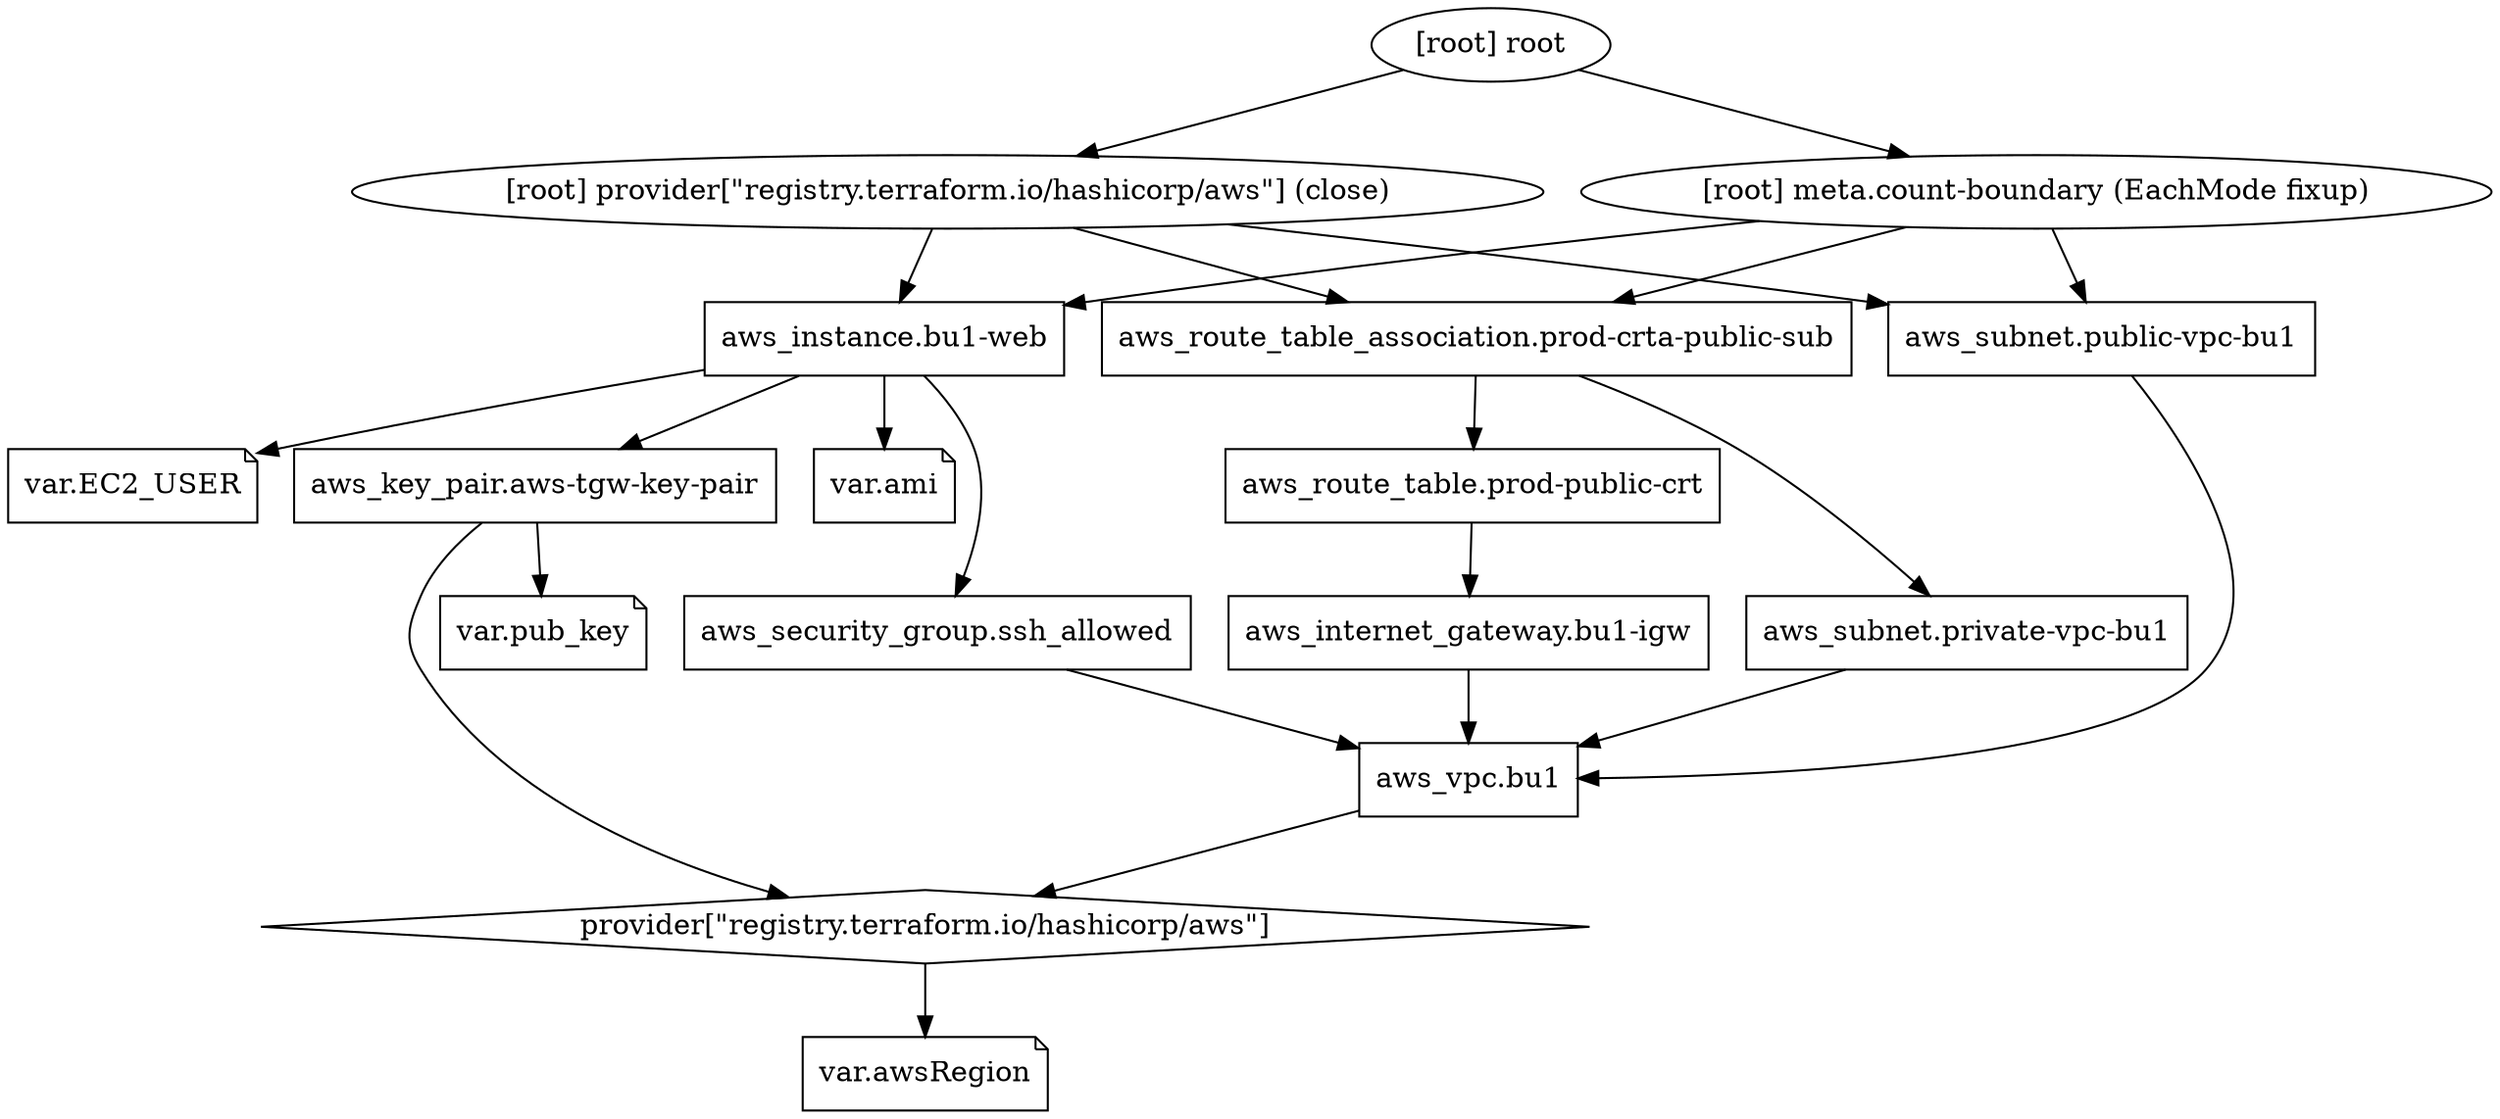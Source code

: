 digraph {
	compound = "true"
	newrank = "true"
	subgraph "root" {
		"[root] aws_instance.bu1-web (expand)" [label = "aws_instance.bu1-web", shape = "box"]
		"[root] aws_internet_gateway.bu1-igw (expand)" [label = "aws_internet_gateway.bu1-igw", shape = "box"]
		"[root] aws_key_pair.aws-tgw-key-pair (expand)" [label = "aws_key_pair.aws-tgw-key-pair", shape = "box"]
		"[root] aws_route_table.prod-public-crt (expand)" [label = "aws_route_table.prod-public-crt", shape = "box"]
		"[root] aws_route_table_association.prod-crta-public-sub (expand)" [label = "aws_route_table_association.prod-crta-public-sub", shape = "box"]
		"[root] aws_security_group.ssh_allowed (expand)" [label = "aws_security_group.ssh_allowed", shape = "box"]
		"[root] aws_subnet.private-vpc-bu1 (expand)" [label = "aws_subnet.private-vpc-bu1", shape = "box"]
		"[root] aws_subnet.public-vpc-bu1 (expand)" [label = "aws_subnet.public-vpc-bu1", shape = "box"]
		"[root] aws_vpc.bu1 (expand)" [label = "aws_vpc.bu1", shape = "box"]
		"[root] provider[\"registry.terraform.io/hashicorp/aws\"]" [label = "provider[\"registry.terraform.io/hashicorp/aws\"]", shape = "diamond"]
		"[root] var.EC2_USER" [label = "var.EC2_USER", shape = "note"]
		"[root] var.ami" [label = "var.ami", shape = "note"]
		"[root] var.awsRegion" [label = "var.awsRegion", shape = "note"]
		"[root] var.pub_key" [label = "var.pub_key", shape = "note"]
		"[root] aws_instance.bu1-web (expand)" -> "[root] aws_key_pair.aws-tgw-key-pair (expand)"
		"[root] aws_instance.bu1-web (expand)" -> "[root] aws_security_group.ssh_allowed (expand)"
		"[root] aws_instance.bu1-web (expand)" -> "[root] var.EC2_USER"
		"[root] aws_instance.bu1-web (expand)" -> "[root] var.ami"
		"[root] aws_internet_gateway.bu1-igw (expand)" -> "[root] aws_vpc.bu1 (expand)"
		"[root] aws_key_pair.aws-tgw-key-pair (expand)" -> "[root] provider[\"registry.terraform.io/hashicorp/aws\"]"
		"[root] aws_key_pair.aws-tgw-key-pair (expand)" -> "[root] var.pub_key"
		"[root] aws_route_table.prod-public-crt (expand)" -> "[root] aws_internet_gateway.bu1-igw (expand)"
		"[root] aws_route_table_association.prod-crta-public-sub (expand)" -> "[root] aws_route_table.prod-public-crt (expand)"
		"[root] aws_route_table_association.prod-crta-public-sub (expand)" -> "[root] aws_subnet.private-vpc-bu1 (expand)"
		"[root] aws_security_group.ssh_allowed (expand)" -> "[root] aws_vpc.bu1 (expand)"
		"[root] aws_subnet.private-vpc-bu1 (expand)" -> "[root] aws_vpc.bu1 (expand)"
		"[root] aws_subnet.public-vpc-bu1 (expand)" -> "[root] aws_vpc.bu1 (expand)"
		"[root] aws_vpc.bu1 (expand)" -> "[root] provider[\"registry.terraform.io/hashicorp/aws\"]"
		"[root] meta.count-boundary (EachMode fixup)" -> "[root] aws_instance.bu1-web (expand)"
		"[root] meta.count-boundary (EachMode fixup)" -> "[root] aws_route_table_association.prod-crta-public-sub (expand)"
		"[root] meta.count-boundary (EachMode fixup)" -> "[root] aws_subnet.public-vpc-bu1 (expand)"
		"[root] provider[\"registry.terraform.io/hashicorp/aws\"] (close)" -> "[root] aws_instance.bu1-web (expand)"
		"[root] provider[\"registry.terraform.io/hashicorp/aws\"] (close)" -> "[root] aws_route_table_association.prod-crta-public-sub (expand)"
		"[root] provider[\"registry.terraform.io/hashicorp/aws\"] (close)" -> "[root] aws_subnet.public-vpc-bu1 (expand)"
		"[root] provider[\"registry.terraform.io/hashicorp/aws\"]" -> "[root] var.awsRegion"
		"[root] root" -> "[root] meta.count-boundary (EachMode fixup)"
		"[root] root" -> "[root] provider[\"registry.terraform.io/hashicorp/aws\"] (close)"
	}
}

